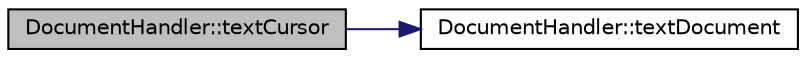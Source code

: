 digraph "DocumentHandler::textCursor"
{
 // INTERACTIVE_SVG=YES
 // LATEX_PDF_SIZE
  edge [fontname="Helvetica",fontsize="10",labelfontname="Helvetica",labelfontsize="10"];
  node [fontname="Helvetica",fontsize="10",shape=record];
  rankdir="LR";
  Node178 [label="DocumentHandler::textCursor",height=0.2,width=0.4,color="black", fillcolor="grey75", style="filled", fontcolor="black",tooltip=" "];
  Node178 -> Node179 [color="midnightblue",fontsize="10",style="solid",fontname="Helvetica"];
  Node179 [label="DocumentHandler::textDocument",height=0.2,width=0.4,color="black", fillcolor="white", style="filled",URL="$class_document_handler.html#adf01b0d89a4b2764ce27cf36180bb07f",tooltip=" "];
}
